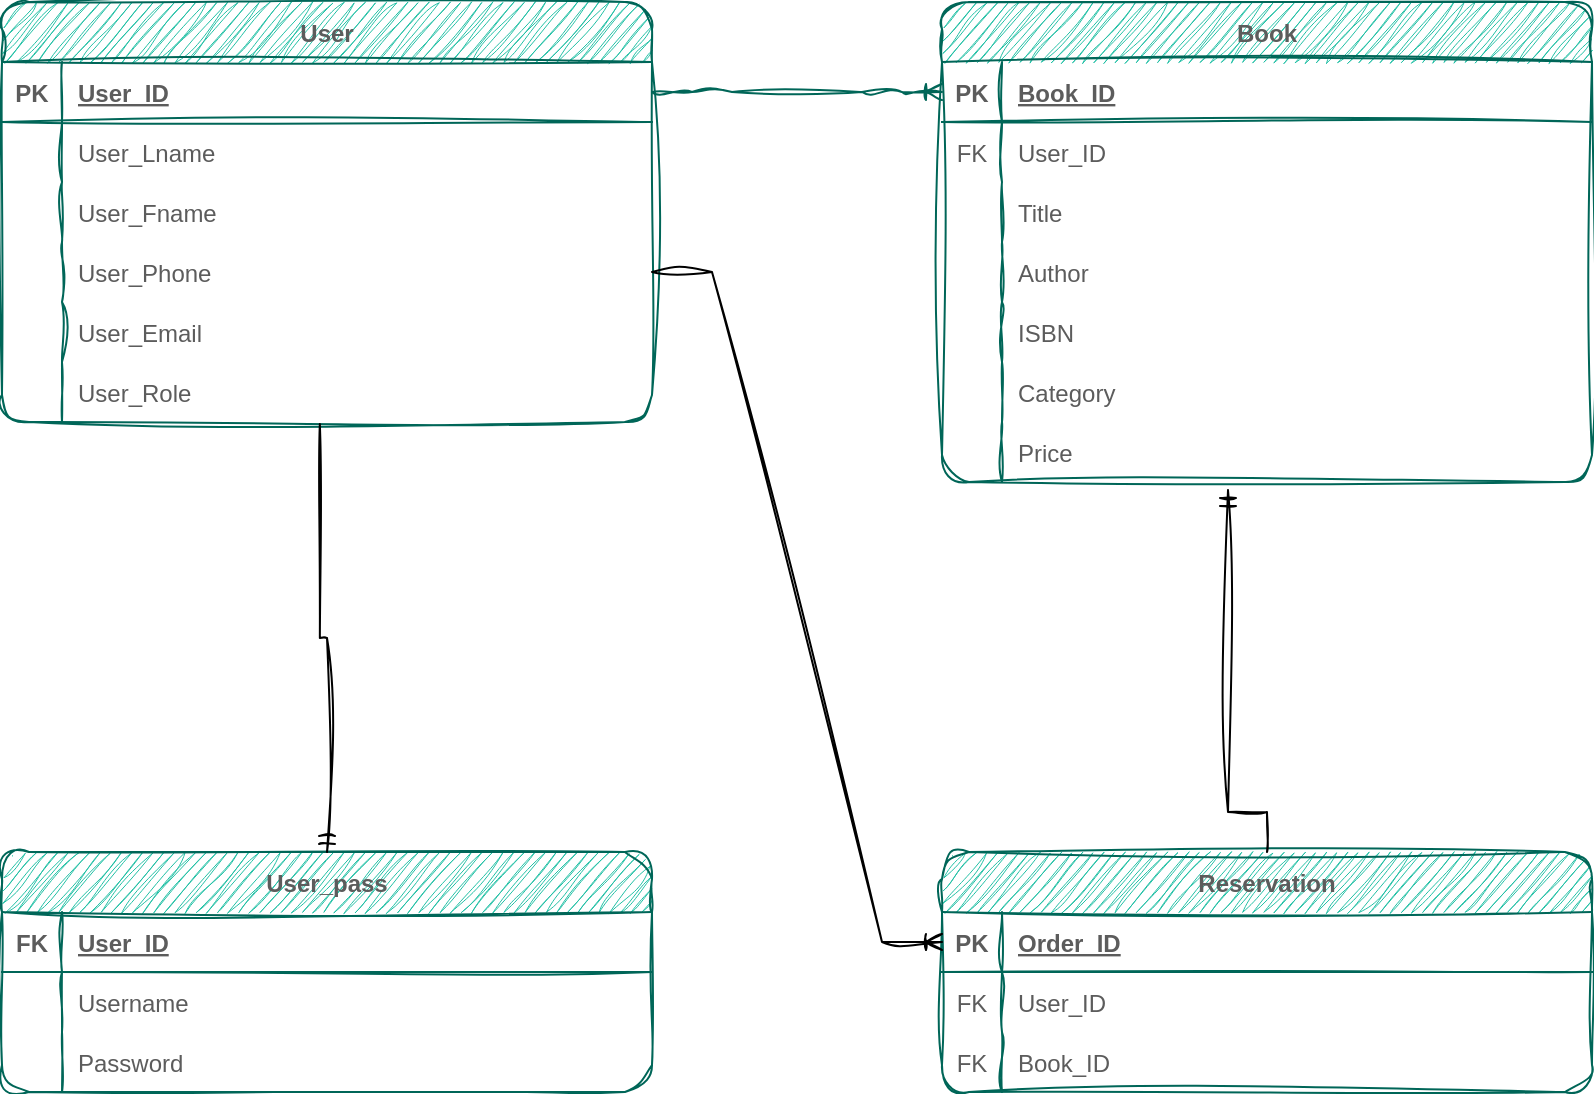 <mxfile version="21.5.0" type="device">
  <diagram id="R2lEEEUBdFMjLlhIrx00" name="Page-1">
    <mxGraphModel dx="1687" dy="984" grid="1" gridSize="10" guides="1" tooltips="1" connect="1" arrows="1" fold="1" page="1" pageScale="1" pageWidth="850" pageHeight="1100" math="0" shadow="0" extFonts="Permanent Marker^https://fonts.googleapis.com/css?family=Permanent+Marker">
      <root>
        <mxCell id="0" />
        <mxCell id="1" parent="0" />
        <mxCell id="C-vyLk0tnHw3VtMMgP7b-23" value="User" style="shape=table;startSize=30;container=1;collapsible=1;childLayout=tableLayout;fixedRows=1;rowLines=0;fontStyle=1;align=center;resizeLast=1;rounded=1;sketch=1;curveFitting=1;jiggle=2;labelBackgroundColor=none;fillColor=#21C0A5;strokeColor=#006658;fontColor=#5C5C5C;" parent="1" vertex="1">
          <mxGeometry x="28" y="278" width="325" height="210" as="geometry" />
        </mxCell>
        <mxCell id="C-vyLk0tnHw3VtMMgP7b-24" value="" style="shape=partialRectangle;collapsible=0;dropTarget=0;pointerEvents=0;fillColor=none;points=[[0,0.5],[1,0.5]];portConstraint=eastwest;top=0;left=0;right=0;bottom=1;rounded=1;sketch=1;curveFitting=1;jiggle=2;labelBackgroundColor=none;strokeColor=#006658;fontColor=#5C5C5C;" parent="C-vyLk0tnHw3VtMMgP7b-23" vertex="1">
          <mxGeometry y="30" width="325" height="30" as="geometry" />
        </mxCell>
        <mxCell id="C-vyLk0tnHw3VtMMgP7b-25" value="PK" style="shape=partialRectangle;overflow=hidden;connectable=0;fillColor=none;top=0;left=0;bottom=0;right=0;fontStyle=1;rounded=1;sketch=1;curveFitting=1;jiggle=2;labelBackgroundColor=none;strokeColor=#006658;fontColor=#5C5C5C;" parent="C-vyLk0tnHw3VtMMgP7b-24" vertex="1">
          <mxGeometry width="30" height="30" as="geometry">
            <mxRectangle width="30" height="30" as="alternateBounds" />
          </mxGeometry>
        </mxCell>
        <mxCell id="C-vyLk0tnHw3VtMMgP7b-26" value="User_ID" style="shape=partialRectangle;overflow=hidden;connectable=0;fillColor=none;top=0;left=0;bottom=0;right=0;align=left;spacingLeft=6;fontStyle=5;rounded=1;sketch=1;curveFitting=1;jiggle=2;labelBackgroundColor=none;strokeColor=#006658;fontColor=#5C5C5C;" parent="C-vyLk0tnHw3VtMMgP7b-24" vertex="1">
          <mxGeometry x="30" width="295" height="30" as="geometry">
            <mxRectangle width="295" height="30" as="alternateBounds" />
          </mxGeometry>
        </mxCell>
        <mxCell id="C-vyLk0tnHw3VtMMgP7b-27" value="" style="shape=partialRectangle;collapsible=0;dropTarget=0;pointerEvents=0;fillColor=none;points=[[0,0.5],[1,0.5]];portConstraint=eastwest;top=0;left=0;right=0;bottom=0;rounded=1;sketch=1;curveFitting=1;jiggle=2;labelBackgroundColor=none;strokeColor=#006658;fontColor=#5C5C5C;" parent="C-vyLk0tnHw3VtMMgP7b-23" vertex="1">
          <mxGeometry y="60" width="325" height="30" as="geometry" />
        </mxCell>
        <mxCell id="C-vyLk0tnHw3VtMMgP7b-28" value="" style="shape=partialRectangle;overflow=hidden;connectable=0;fillColor=none;top=0;left=0;bottom=0;right=0;rounded=1;sketch=1;curveFitting=1;jiggle=2;labelBackgroundColor=none;strokeColor=#006658;fontColor=#5C5C5C;" parent="C-vyLk0tnHw3VtMMgP7b-27" vertex="1">
          <mxGeometry width="30" height="30" as="geometry">
            <mxRectangle width="30" height="30" as="alternateBounds" />
          </mxGeometry>
        </mxCell>
        <mxCell id="C-vyLk0tnHw3VtMMgP7b-29" value="User_Lname" style="shape=partialRectangle;overflow=hidden;connectable=0;fillColor=none;top=0;left=0;bottom=0;right=0;align=left;spacingLeft=6;rounded=1;sketch=1;curveFitting=1;jiggle=2;labelBackgroundColor=none;strokeColor=#006658;fontColor=#5C5C5C;" parent="C-vyLk0tnHw3VtMMgP7b-27" vertex="1">
          <mxGeometry x="30" width="295" height="30" as="geometry">
            <mxRectangle width="295" height="30" as="alternateBounds" />
          </mxGeometry>
        </mxCell>
        <mxCell id="quarwPtlNbOPpC1QmFfE-7" style="shape=partialRectangle;collapsible=0;dropTarget=0;pointerEvents=0;fillColor=none;points=[[0,0.5],[1,0.5]];portConstraint=eastwest;top=0;left=0;right=0;bottom=0;rounded=1;sketch=1;curveFitting=1;jiggle=2;labelBackgroundColor=none;strokeColor=#006658;fontColor=#5C5C5C;" parent="C-vyLk0tnHw3VtMMgP7b-23" vertex="1">
          <mxGeometry y="90" width="325" height="30" as="geometry" />
        </mxCell>
        <mxCell id="quarwPtlNbOPpC1QmFfE-8" style="shape=partialRectangle;overflow=hidden;connectable=0;fillColor=none;top=0;left=0;bottom=0;right=0;rounded=1;sketch=1;curveFitting=1;jiggle=2;labelBackgroundColor=none;strokeColor=#006658;fontColor=#5C5C5C;" parent="quarwPtlNbOPpC1QmFfE-7" vertex="1">
          <mxGeometry width="30" height="30" as="geometry">
            <mxRectangle width="30" height="30" as="alternateBounds" />
          </mxGeometry>
        </mxCell>
        <mxCell id="quarwPtlNbOPpC1QmFfE-9" value="User_Fname" style="shape=partialRectangle;overflow=hidden;connectable=0;fillColor=none;top=0;left=0;bottom=0;right=0;align=left;spacingLeft=6;rounded=1;sketch=1;curveFitting=1;jiggle=2;labelBackgroundColor=none;strokeColor=#006658;fontColor=#5C5C5C;" parent="quarwPtlNbOPpC1QmFfE-7" vertex="1">
          <mxGeometry x="30" width="295" height="30" as="geometry">
            <mxRectangle width="295" height="30" as="alternateBounds" />
          </mxGeometry>
        </mxCell>
        <mxCell id="quarwPtlNbOPpC1QmFfE-13" style="shape=partialRectangle;collapsible=0;dropTarget=0;pointerEvents=0;fillColor=none;points=[[0,0.5],[1,0.5]];portConstraint=eastwest;top=0;left=0;right=0;bottom=0;rounded=1;sketch=1;curveFitting=1;jiggle=2;labelBackgroundColor=none;strokeColor=#006658;fontColor=#5C5C5C;" parent="C-vyLk0tnHw3VtMMgP7b-23" vertex="1">
          <mxGeometry y="120" width="325" height="30" as="geometry" />
        </mxCell>
        <mxCell id="quarwPtlNbOPpC1QmFfE-14" style="shape=partialRectangle;overflow=hidden;connectable=0;fillColor=none;top=0;left=0;bottom=0;right=0;rounded=1;sketch=1;curveFitting=1;jiggle=2;labelBackgroundColor=none;strokeColor=#006658;fontColor=#5C5C5C;" parent="quarwPtlNbOPpC1QmFfE-13" vertex="1">
          <mxGeometry width="30" height="30" as="geometry">
            <mxRectangle width="30" height="30" as="alternateBounds" />
          </mxGeometry>
        </mxCell>
        <mxCell id="quarwPtlNbOPpC1QmFfE-15" value="User_Phone" style="shape=partialRectangle;overflow=hidden;connectable=0;fillColor=none;top=0;left=0;bottom=0;right=0;align=left;spacingLeft=6;rounded=1;sketch=1;curveFitting=1;jiggle=2;labelBackgroundColor=none;strokeColor=#006658;fontColor=#5C5C5C;" parent="quarwPtlNbOPpC1QmFfE-13" vertex="1">
          <mxGeometry x="30" width="295" height="30" as="geometry">
            <mxRectangle width="295" height="30" as="alternateBounds" />
          </mxGeometry>
        </mxCell>
        <mxCell id="quarwPtlNbOPpC1QmFfE-10" style="shape=partialRectangle;collapsible=0;dropTarget=0;pointerEvents=0;fillColor=none;points=[[0,0.5],[1,0.5]];portConstraint=eastwest;top=0;left=0;right=0;bottom=0;rounded=1;sketch=1;curveFitting=1;jiggle=2;labelBackgroundColor=none;strokeColor=#006658;fontColor=#5C5C5C;" parent="C-vyLk0tnHw3VtMMgP7b-23" vertex="1">
          <mxGeometry y="150" width="325" height="30" as="geometry" />
        </mxCell>
        <mxCell id="quarwPtlNbOPpC1QmFfE-11" style="shape=partialRectangle;overflow=hidden;connectable=0;fillColor=none;top=0;left=0;bottom=0;right=0;rounded=1;sketch=1;curveFitting=1;jiggle=2;labelBackgroundColor=none;strokeColor=#006658;fontColor=#5C5C5C;" parent="quarwPtlNbOPpC1QmFfE-10" vertex="1">
          <mxGeometry width="30" height="30" as="geometry">
            <mxRectangle width="30" height="30" as="alternateBounds" />
          </mxGeometry>
        </mxCell>
        <mxCell id="quarwPtlNbOPpC1QmFfE-12" value="User_Email" style="shape=partialRectangle;overflow=hidden;connectable=0;fillColor=none;top=0;left=0;bottom=0;right=0;align=left;spacingLeft=6;rounded=1;sketch=1;curveFitting=1;jiggle=2;labelBackgroundColor=none;strokeColor=#006658;fontColor=#5C5C5C;" parent="quarwPtlNbOPpC1QmFfE-10" vertex="1">
          <mxGeometry x="30" width="295" height="30" as="geometry">
            <mxRectangle width="295" height="30" as="alternateBounds" />
          </mxGeometry>
        </mxCell>
        <mxCell id="quarwPtlNbOPpC1QmFfE-60" style="shape=partialRectangle;collapsible=0;dropTarget=0;pointerEvents=0;fillColor=none;points=[[0,0.5],[1,0.5]];portConstraint=eastwest;top=0;left=0;right=0;bottom=0;rounded=1;sketch=1;curveFitting=1;jiggle=2;labelBackgroundColor=none;strokeColor=#006658;fontColor=#5C5C5C;" parent="C-vyLk0tnHw3VtMMgP7b-23" vertex="1">
          <mxGeometry y="180" width="325" height="30" as="geometry" />
        </mxCell>
        <mxCell id="quarwPtlNbOPpC1QmFfE-61" style="shape=partialRectangle;overflow=hidden;connectable=0;fillColor=none;top=0;left=0;bottom=0;right=0;rounded=1;sketch=1;curveFitting=1;jiggle=2;labelBackgroundColor=none;strokeColor=#006658;fontColor=#5C5C5C;" parent="quarwPtlNbOPpC1QmFfE-60" vertex="1">
          <mxGeometry width="30" height="30" as="geometry">
            <mxRectangle width="30" height="30" as="alternateBounds" />
          </mxGeometry>
        </mxCell>
        <mxCell id="quarwPtlNbOPpC1QmFfE-62" value="User_Role" style="shape=partialRectangle;overflow=hidden;connectable=0;fillColor=none;top=0;left=0;bottom=0;right=0;align=left;spacingLeft=6;rounded=1;sketch=1;curveFitting=1;jiggle=2;labelBackgroundColor=none;strokeColor=#006658;fontColor=#5C5C5C;" parent="quarwPtlNbOPpC1QmFfE-60" vertex="1">
          <mxGeometry x="30" width="295" height="30" as="geometry">
            <mxRectangle width="295" height="30" as="alternateBounds" />
          </mxGeometry>
        </mxCell>
        <mxCell id="quarwPtlNbOPpC1QmFfE-63" value="Book" style="shape=table;startSize=30;container=1;collapsible=1;childLayout=tableLayout;fixedRows=1;rowLines=0;fontStyle=1;align=center;resizeLast=1;rounded=1;sketch=1;curveFitting=1;jiggle=2;labelBackgroundColor=none;fillColor=#21C0A5;strokeColor=#006658;fontColor=#5C5C5C;" parent="1" vertex="1">
          <mxGeometry x="498" y="278" width="325" height="240" as="geometry" />
        </mxCell>
        <mxCell id="quarwPtlNbOPpC1QmFfE-64" value="" style="shape=partialRectangle;collapsible=0;dropTarget=0;pointerEvents=0;fillColor=none;points=[[0,0.5],[1,0.5]];portConstraint=eastwest;top=0;left=0;right=0;bottom=1;rounded=1;sketch=1;curveFitting=1;jiggle=2;labelBackgroundColor=none;strokeColor=#006658;fontColor=#5C5C5C;" parent="quarwPtlNbOPpC1QmFfE-63" vertex="1">
          <mxGeometry y="30" width="325" height="30" as="geometry" />
        </mxCell>
        <mxCell id="quarwPtlNbOPpC1QmFfE-65" value="PK" style="shape=partialRectangle;overflow=hidden;connectable=0;fillColor=none;top=0;left=0;bottom=0;right=0;fontStyle=1;rounded=1;sketch=1;curveFitting=1;jiggle=2;labelBackgroundColor=none;strokeColor=#006658;fontColor=#5C5C5C;" parent="quarwPtlNbOPpC1QmFfE-64" vertex="1">
          <mxGeometry width="30" height="30" as="geometry">
            <mxRectangle width="30" height="30" as="alternateBounds" />
          </mxGeometry>
        </mxCell>
        <mxCell id="quarwPtlNbOPpC1QmFfE-66" value="Book_ID" style="shape=partialRectangle;overflow=hidden;connectable=0;fillColor=none;top=0;left=0;bottom=0;right=0;align=left;spacingLeft=6;fontStyle=5;rounded=1;sketch=1;curveFitting=1;jiggle=2;labelBackgroundColor=none;strokeColor=#006658;fontColor=#5C5C5C;" parent="quarwPtlNbOPpC1QmFfE-64" vertex="1">
          <mxGeometry x="30" width="295" height="30" as="geometry">
            <mxRectangle width="295" height="30" as="alternateBounds" />
          </mxGeometry>
        </mxCell>
        <mxCell id="quarwPtlNbOPpC1QmFfE-92" style="shape=partialRectangle;collapsible=0;dropTarget=0;pointerEvents=0;fillColor=none;points=[[0,0.5],[1,0.5]];portConstraint=eastwest;top=0;left=0;right=0;bottom=0;rounded=1;sketch=1;curveFitting=1;jiggle=2;labelBackgroundColor=none;strokeColor=#006658;fontColor=#5C5C5C;" parent="quarwPtlNbOPpC1QmFfE-63" vertex="1">
          <mxGeometry y="60" width="325" height="30" as="geometry" />
        </mxCell>
        <mxCell id="quarwPtlNbOPpC1QmFfE-93" value="FK" style="shape=partialRectangle;overflow=hidden;connectable=0;fillColor=none;top=0;left=0;bottom=0;right=0;rounded=1;sketch=1;curveFitting=1;jiggle=2;labelBackgroundColor=none;strokeColor=#006658;fontColor=#5C5C5C;" parent="quarwPtlNbOPpC1QmFfE-92" vertex="1">
          <mxGeometry width="30" height="30" as="geometry">
            <mxRectangle width="30" height="30" as="alternateBounds" />
          </mxGeometry>
        </mxCell>
        <mxCell id="quarwPtlNbOPpC1QmFfE-94" value="User_ID" style="shape=partialRectangle;overflow=hidden;connectable=0;fillColor=none;top=0;left=0;bottom=0;right=0;align=left;spacingLeft=6;rounded=1;sketch=1;curveFitting=1;jiggle=2;labelBackgroundColor=none;strokeColor=#006658;fontColor=#5C5C5C;" parent="quarwPtlNbOPpC1QmFfE-92" vertex="1">
          <mxGeometry x="30" width="295" height="30" as="geometry">
            <mxRectangle width="295" height="30" as="alternateBounds" />
          </mxGeometry>
        </mxCell>
        <mxCell id="quarwPtlNbOPpC1QmFfE-67" value="" style="shape=partialRectangle;collapsible=0;dropTarget=0;pointerEvents=0;fillColor=none;points=[[0,0.5],[1,0.5]];portConstraint=eastwest;top=0;left=0;right=0;bottom=0;rounded=1;sketch=1;curveFitting=1;jiggle=2;labelBackgroundColor=none;strokeColor=#006658;fontColor=#5C5C5C;" parent="quarwPtlNbOPpC1QmFfE-63" vertex="1">
          <mxGeometry y="90" width="325" height="30" as="geometry" />
        </mxCell>
        <mxCell id="quarwPtlNbOPpC1QmFfE-68" value="" style="shape=partialRectangle;overflow=hidden;connectable=0;fillColor=none;top=0;left=0;bottom=0;right=0;rounded=1;sketch=1;curveFitting=1;jiggle=2;labelBackgroundColor=none;strokeColor=#006658;fontColor=#5C5C5C;" parent="quarwPtlNbOPpC1QmFfE-67" vertex="1">
          <mxGeometry width="30" height="30" as="geometry">
            <mxRectangle width="30" height="30" as="alternateBounds" />
          </mxGeometry>
        </mxCell>
        <mxCell id="quarwPtlNbOPpC1QmFfE-69" value="Title" style="shape=partialRectangle;overflow=hidden;connectable=0;fillColor=none;top=0;left=0;bottom=0;right=0;align=left;spacingLeft=6;rounded=1;sketch=1;curveFitting=1;jiggle=2;labelBackgroundColor=none;strokeColor=#006658;fontColor=#5C5C5C;" parent="quarwPtlNbOPpC1QmFfE-67" vertex="1">
          <mxGeometry x="30" width="295" height="30" as="geometry">
            <mxRectangle width="295" height="30" as="alternateBounds" />
          </mxGeometry>
        </mxCell>
        <mxCell id="quarwPtlNbOPpC1QmFfE-70" style="shape=partialRectangle;collapsible=0;dropTarget=0;pointerEvents=0;fillColor=none;points=[[0,0.5],[1,0.5]];portConstraint=eastwest;top=0;left=0;right=0;bottom=0;rounded=1;sketch=1;curveFitting=1;jiggle=2;labelBackgroundColor=none;strokeColor=#006658;fontColor=#5C5C5C;" parent="quarwPtlNbOPpC1QmFfE-63" vertex="1">
          <mxGeometry y="120" width="325" height="30" as="geometry" />
        </mxCell>
        <mxCell id="quarwPtlNbOPpC1QmFfE-71" style="shape=partialRectangle;overflow=hidden;connectable=0;fillColor=none;top=0;left=0;bottom=0;right=0;rounded=1;sketch=1;curveFitting=1;jiggle=2;labelBackgroundColor=none;strokeColor=#006658;fontColor=#5C5C5C;" parent="quarwPtlNbOPpC1QmFfE-70" vertex="1">
          <mxGeometry width="30" height="30" as="geometry">
            <mxRectangle width="30" height="30" as="alternateBounds" />
          </mxGeometry>
        </mxCell>
        <mxCell id="quarwPtlNbOPpC1QmFfE-72" value="Author" style="shape=partialRectangle;overflow=hidden;connectable=0;fillColor=none;top=0;left=0;bottom=0;right=0;align=left;spacingLeft=6;rounded=1;sketch=1;curveFitting=1;jiggle=2;labelBackgroundColor=none;strokeColor=#006658;fontColor=#5C5C5C;" parent="quarwPtlNbOPpC1QmFfE-70" vertex="1">
          <mxGeometry x="30" width="295" height="30" as="geometry">
            <mxRectangle width="295" height="30" as="alternateBounds" />
          </mxGeometry>
        </mxCell>
        <mxCell id="quarwPtlNbOPpC1QmFfE-73" style="shape=partialRectangle;collapsible=0;dropTarget=0;pointerEvents=0;fillColor=none;points=[[0,0.5],[1,0.5]];portConstraint=eastwest;top=0;left=0;right=0;bottom=0;rounded=1;sketch=1;curveFitting=1;jiggle=2;labelBackgroundColor=none;strokeColor=#006658;fontColor=#5C5C5C;" parent="quarwPtlNbOPpC1QmFfE-63" vertex="1">
          <mxGeometry y="150" width="325" height="30" as="geometry" />
        </mxCell>
        <mxCell id="quarwPtlNbOPpC1QmFfE-74" style="shape=partialRectangle;overflow=hidden;connectable=0;fillColor=none;top=0;left=0;bottom=0;right=0;rounded=1;sketch=1;curveFitting=1;jiggle=2;labelBackgroundColor=none;strokeColor=#006658;fontColor=#5C5C5C;" parent="quarwPtlNbOPpC1QmFfE-73" vertex="1">
          <mxGeometry width="30" height="30" as="geometry">
            <mxRectangle width="30" height="30" as="alternateBounds" />
          </mxGeometry>
        </mxCell>
        <mxCell id="quarwPtlNbOPpC1QmFfE-75" value="ISBN" style="shape=partialRectangle;overflow=hidden;connectable=0;fillColor=none;top=0;left=0;bottom=0;right=0;align=left;spacingLeft=6;rounded=1;sketch=1;curveFitting=1;jiggle=2;labelBackgroundColor=none;strokeColor=#006658;fontColor=#5C5C5C;" parent="quarwPtlNbOPpC1QmFfE-73" vertex="1">
          <mxGeometry x="30" width="295" height="30" as="geometry">
            <mxRectangle width="295" height="30" as="alternateBounds" />
          </mxGeometry>
        </mxCell>
        <mxCell id="quarwPtlNbOPpC1QmFfE-76" style="shape=partialRectangle;collapsible=0;dropTarget=0;pointerEvents=0;fillColor=none;points=[[0,0.5],[1,0.5]];portConstraint=eastwest;top=0;left=0;right=0;bottom=0;rounded=1;sketch=1;curveFitting=1;jiggle=2;labelBackgroundColor=none;strokeColor=#006658;fontColor=#5C5C5C;" parent="quarwPtlNbOPpC1QmFfE-63" vertex="1">
          <mxGeometry y="180" width="325" height="30" as="geometry" />
        </mxCell>
        <mxCell id="quarwPtlNbOPpC1QmFfE-77" style="shape=partialRectangle;overflow=hidden;connectable=0;fillColor=none;top=0;left=0;bottom=0;right=0;rounded=1;sketch=1;curveFitting=1;jiggle=2;labelBackgroundColor=none;strokeColor=#006658;fontColor=#5C5C5C;" parent="quarwPtlNbOPpC1QmFfE-76" vertex="1">
          <mxGeometry width="30" height="30" as="geometry">
            <mxRectangle width="30" height="30" as="alternateBounds" />
          </mxGeometry>
        </mxCell>
        <mxCell id="quarwPtlNbOPpC1QmFfE-78" value="Category" style="shape=partialRectangle;overflow=hidden;connectable=0;fillColor=none;top=0;left=0;bottom=0;right=0;align=left;spacingLeft=6;rounded=1;sketch=1;curveFitting=1;jiggle=2;labelBackgroundColor=none;strokeColor=#006658;fontColor=#5C5C5C;" parent="quarwPtlNbOPpC1QmFfE-76" vertex="1">
          <mxGeometry x="30" width="295" height="30" as="geometry">
            <mxRectangle width="295" height="30" as="alternateBounds" />
          </mxGeometry>
        </mxCell>
        <mxCell id="quarwPtlNbOPpC1QmFfE-79" style="shape=partialRectangle;collapsible=0;dropTarget=0;pointerEvents=0;fillColor=none;points=[[0,0.5],[1,0.5]];portConstraint=eastwest;top=0;left=0;right=0;bottom=0;rounded=1;sketch=1;curveFitting=1;jiggle=2;labelBackgroundColor=none;strokeColor=#006658;fontColor=#5C5C5C;" parent="quarwPtlNbOPpC1QmFfE-63" vertex="1">
          <mxGeometry y="210" width="325" height="30" as="geometry" />
        </mxCell>
        <mxCell id="quarwPtlNbOPpC1QmFfE-80" style="shape=partialRectangle;overflow=hidden;connectable=0;fillColor=none;top=0;left=0;bottom=0;right=0;rounded=1;sketch=1;curveFitting=1;jiggle=2;labelBackgroundColor=none;strokeColor=#006658;fontColor=#5C5C5C;" parent="quarwPtlNbOPpC1QmFfE-79" vertex="1">
          <mxGeometry width="30" height="30" as="geometry">
            <mxRectangle width="30" height="30" as="alternateBounds" />
          </mxGeometry>
        </mxCell>
        <mxCell id="quarwPtlNbOPpC1QmFfE-81" value="Price" style="shape=partialRectangle;overflow=hidden;connectable=0;fillColor=none;top=0;left=0;bottom=0;right=0;align=left;spacingLeft=6;rounded=1;sketch=1;curveFitting=1;jiggle=2;labelBackgroundColor=none;strokeColor=#006658;fontColor=#5C5C5C;" parent="quarwPtlNbOPpC1QmFfE-79" vertex="1">
          <mxGeometry x="30" width="295" height="30" as="geometry">
            <mxRectangle width="295" height="30" as="alternateBounds" />
          </mxGeometry>
        </mxCell>
        <mxCell id="quarwPtlNbOPpC1QmFfE-88" value="" style="edgeStyle=entityRelationEdgeStyle;fontSize=12;html=1;endArrow=ERoneToMany;rounded=1;exitX=1;exitY=0.5;exitDx=0;exitDy=0;entryX=0;entryY=0.5;entryDx=0;entryDy=0;sketch=1;curveFitting=1;jiggle=2;labelBackgroundColor=none;strokeColor=#006658;fontColor=default;" parent="1" source="C-vyLk0tnHw3VtMMgP7b-24" target="quarwPtlNbOPpC1QmFfE-64" edge="1">
          <mxGeometry width="100" height="100" relative="1" as="geometry">
            <mxPoint x="353" y="443" as="sourcePoint" />
            <mxPoint x="453" y="343" as="targetPoint" />
          </mxGeometry>
        </mxCell>
        <mxCell id="iKhmTESli3x6dMQi_dNY-1" value="Reservation" style="shape=table;startSize=30;container=1;collapsible=1;childLayout=tableLayout;fixedRows=1;rowLines=0;fontStyle=1;align=center;resizeLast=1;rounded=1;sketch=1;curveFitting=1;jiggle=2;labelBackgroundColor=none;fillColor=#21C0A5;strokeColor=#006658;fontColor=#5C5C5C;" parent="1" vertex="1">
          <mxGeometry x="498" y="703" width="325" height="120" as="geometry" />
        </mxCell>
        <mxCell id="iKhmTESli3x6dMQi_dNY-2" value="" style="shape=partialRectangle;collapsible=0;dropTarget=0;pointerEvents=0;fillColor=none;points=[[0,0.5],[1,0.5]];portConstraint=eastwest;top=0;left=0;right=0;bottom=1;rounded=1;sketch=1;curveFitting=1;jiggle=2;labelBackgroundColor=none;strokeColor=#006658;fontColor=#5C5C5C;" parent="iKhmTESli3x6dMQi_dNY-1" vertex="1">
          <mxGeometry y="30" width="325" height="30" as="geometry" />
        </mxCell>
        <mxCell id="iKhmTESli3x6dMQi_dNY-3" value="PK" style="shape=partialRectangle;overflow=hidden;connectable=0;fillColor=none;top=0;left=0;bottom=0;right=0;fontStyle=1;rounded=1;sketch=1;curveFitting=1;jiggle=2;labelBackgroundColor=none;strokeColor=#006658;fontColor=#5C5C5C;" parent="iKhmTESli3x6dMQi_dNY-2" vertex="1">
          <mxGeometry width="30" height="30" as="geometry">
            <mxRectangle width="30" height="30" as="alternateBounds" />
          </mxGeometry>
        </mxCell>
        <mxCell id="iKhmTESli3x6dMQi_dNY-4" value="Order_ID" style="shape=partialRectangle;overflow=hidden;connectable=0;fillColor=none;top=0;left=0;bottom=0;right=0;align=left;spacingLeft=6;fontStyle=5;rounded=1;sketch=1;curveFitting=1;jiggle=2;labelBackgroundColor=none;strokeColor=#006658;fontColor=#5C5C5C;" parent="iKhmTESli3x6dMQi_dNY-2" vertex="1">
          <mxGeometry x="30" width="295" height="30" as="geometry">
            <mxRectangle width="295" height="30" as="alternateBounds" />
          </mxGeometry>
        </mxCell>
        <mxCell id="iKhmTESli3x6dMQi_dNY-5" style="shape=partialRectangle;collapsible=0;dropTarget=0;pointerEvents=0;fillColor=none;points=[[0,0.5],[1,0.5]];portConstraint=eastwest;top=0;left=0;right=0;bottom=0;rounded=1;sketch=1;curveFitting=1;jiggle=2;labelBackgroundColor=none;strokeColor=#006658;fontColor=#5C5C5C;" parent="iKhmTESli3x6dMQi_dNY-1" vertex="1">
          <mxGeometry y="60" width="325" height="30" as="geometry" />
        </mxCell>
        <mxCell id="iKhmTESli3x6dMQi_dNY-6" value="FK" style="shape=partialRectangle;overflow=hidden;connectable=0;fillColor=none;top=0;left=0;bottom=0;right=0;rounded=1;sketch=1;curveFitting=1;jiggle=2;labelBackgroundColor=none;strokeColor=#006658;fontColor=#5C5C5C;" parent="iKhmTESli3x6dMQi_dNY-5" vertex="1">
          <mxGeometry width="30" height="30" as="geometry">
            <mxRectangle width="30" height="30" as="alternateBounds" />
          </mxGeometry>
        </mxCell>
        <mxCell id="iKhmTESli3x6dMQi_dNY-7" value="User_ID" style="shape=partialRectangle;overflow=hidden;connectable=0;fillColor=none;top=0;left=0;bottom=0;right=0;align=left;spacingLeft=6;rounded=1;sketch=1;curveFitting=1;jiggle=2;labelBackgroundColor=none;strokeColor=#006658;fontColor=#5C5C5C;" parent="iKhmTESli3x6dMQi_dNY-5" vertex="1">
          <mxGeometry x="30" width="295" height="30" as="geometry">
            <mxRectangle width="295" height="30" as="alternateBounds" />
          </mxGeometry>
        </mxCell>
        <mxCell id="iKhmTESli3x6dMQi_dNY-23" style="shape=partialRectangle;collapsible=0;dropTarget=0;pointerEvents=0;fillColor=none;points=[[0,0.5],[1,0.5]];portConstraint=eastwest;top=0;left=0;right=0;bottom=0;rounded=1;sketch=1;curveFitting=1;jiggle=2;labelBackgroundColor=none;strokeColor=#006658;fontColor=#5C5C5C;" parent="iKhmTESli3x6dMQi_dNY-1" vertex="1">
          <mxGeometry y="90" width="325" height="30" as="geometry" />
        </mxCell>
        <mxCell id="iKhmTESli3x6dMQi_dNY-24" value="FK" style="shape=partialRectangle;overflow=hidden;connectable=0;fillColor=none;top=0;left=0;bottom=0;right=0;rounded=1;sketch=1;curveFitting=1;jiggle=2;labelBackgroundColor=none;strokeColor=#006658;fontColor=#5C5C5C;" parent="iKhmTESli3x6dMQi_dNY-23" vertex="1">
          <mxGeometry width="30" height="30" as="geometry">
            <mxRectangle width="30" height="30" as="alternateBounds" />
          </mxGeometry>
        </mxCell>
        <mxCell id="iKhmTESli3x6dMQi_dNY-25" value="Book_ID" style="shape=partialRectangle;overflow=hidden;connectable=0;fillColor=none;top=0;left=0;bottom=0;right=0;align=left;spacingLeft=6;rounded=1;sketch=1;curveFitting=1;jiggle=2;labelBackgroundColor=none;strokeColor=#006658;fontColor=#5C5C5C;" parent="iKhmTESli3x6dMQi_dNY-23" vertex="1">
          <mxGeometry x="30" width="295" height="30" as="geometry">
            <mxRectangle width="295" height="30" as="alternateBounds" />
          </mxGeometry>
        </mxCell>
        <mxCell id="iKhmTESli3x6dMQi_dNY-27" value="" style="edgeStyle=entityRelationEdgeStyle;fontSize=12;html=1;endArrow=ERoneToMany;rounded=0;sketch=1;hachureGap=4;jiggle=2;curveFitting=1;fontFamily=Architects Daughter;fontSource=https%3A%2F%2Ffonts.googleapis.com%2Fcss%3Ffamily%3DArchitects%2BDaughter;exitX=1;exitY=0.5;exitDx=0;exitDy=0;entryX=0;entryY=0.5;entryDx=0;entryDy=0;" parent="1" source="quarwPtlNbOPpC1QmFfE-13" target="iKhmTESli3x6dMQi_dNY-2" edge="1">
          <mxGeometry width="100" height="100" relative="1" as="geometry">
            <mxPoint x="365" y="613" as="sourcePoint" />
            <mxPoint x="485" y="713" as="targetPoint" />
            <Array as="points">
              <mxPoint x="485" y="643" />
              <mxPoint x="485" y="583" />
            </Array>
          </mxGeometry>
        </mxCell>
        <mxCell id="iKhmTESli3x6dMQi_dNY-28" value="" style="edgeStyle=orthogonalEdgeStyle;fontSize=12;html=1;endArrow=ERmandOne;rounded=0;sketch=1;hachureGap=4;jiggle=2;curveFitting=1;fontFamily=Architects Daughter;fontSource=https%3A%2F%2Ffonts.googleapis.com%2Fcss%3Ffamily%3DArchitects%2BDaughter;entryX=0.44;entryY=1.133;entryDx=0;entryDy=0;entryPerimeter=0;exitX=0.5;exitY=0;exitDx=0;exitDy=0;" parent="1" source="iKhmTESli3x6dMQi_dNY-1" target="quarwPtlNbOPpC1QmFfE-79" edge="1">
          <mxGeometry width="100" height="100" relative="1" as="geometry">
            <mxPoint x="660" y="683" as="sourcePoint" />
            <mxPoint x="640" y="533" as="targetPoint" />
            <Array as="points">
              <mxPoint x="661" y="683" />
              <mxPoint x="641" y="683" />
            </Array>
          </mxGeometry>
        </mxCell>
        <mxCell id="Y-BIqsVs0ZlcKANz5Bk7-1" value="User_pass" style="shape=table;startSize=30;container=1;collapsible=1;childLayout=tableLayout;fixedRows=1;rowLines=0;fontStyle=1;align=center;resizeLast=1;rounded=1;sketch=1;curveFitting=1;jiggle=2;labelBackgroundColor=none;fillColor=#21C0A5;strokeColor=#006658;fontColor=#5C5C5C;" vertex="1" parent="1">
          <mxGeometry x="28" y="703" width="325" height="120" as="geometry" />
        </mxCell>
        <mxCell id="Y-BIqsVs0ZlcKANz5Bk7-2" value="" style="shape=partialRectangle;collapsible=0;dropTarget=0;pointerEvents=0;fillColor=none;points=[[0,0.5],[1,0.5]];portConstraint=eastwest;top=0;left=0;right=0;bottom=1;rounded=1;sketch=1;curveFitting=1;jiggle=2;labelBackgroundColor=none;strokeColor=#006658;fontColor=#5C5C5C;" vertex="1" parent="Y-BIqsVs0ZlcKANz5Bk7-1">
          <mxGeometry y="30" width="325" height="30" as="geometry" />
        </mxCell>
        <mxCell id="Y-BIqsVs0ZlcKANz5Bk7-3" value="FK" style="shape=partialRectangle;overflow=hidden;connectable=0;fillColor=none;top=0;left=0;bottom=0;right=0;fontStyle=1;rounded=1;sketch=1;curveFitting=1;jiggle=2;labelBackgroundColor=none;strokeColor=#006658;fontColor=#5C5C5C;" vertex="1" parent="Y-BIqsVs0ZlcKANz5Bk7-2">
          <mxGeometry width="30" height="30" as="geometry">
            <mxRectangle width="30" height="30" as="alternateBounds" />
          </mxGeometry>
        </mxCell>
        <mxCell id="Y-BIqsVs0ZlcKANz5Bk7-4" value="User_ID" style="shape=partialRectangle;overflow=hidden;connectable=0;fillColor=none;top=0;left=0;bottom=0;right=0;align=left;spacingLeft=6;fontStyle=5;rounded=1;sketch=1;curveFitting=1;jiggle=2;labelBackgroundColor=none;strokeColor=#006658;fontColor=#5C5C5C;" vertex="1" parent="Y-BIqsVs0ZlcKANz5Bk7-2">
          <mxGeometry x="30" width="295" height="30" as="geometry">
            <mxRectangle width="295" height="30" as="alternateBounds" />
          </mxGeometry>
        </mxCell>
        <mxCell id="Y-BIqsVs0ZlcKANz5Bk7-5" value="" style="shape=partialRectangle;collapsible=0;dropTarget=0;pointerEvents=0;fillColor=none;points=[[0,0.5],[1,0.5]];portConstraint=eastwest;top=0;left=0;right=0;bottom=0;rounded=1;sketch=1;curveFitting=1;jiggle=2;labelBackgroundColor=none;strokeColor=#006658;fontColor=#5C5C5C;" vertex="1" parent="Y-BIqsVs0ZlcKANz5Bk7-1">
          <mxGeometry y="60" width="325" height="30" as="geometry" />
        </mxCell>
        <mxCell id="Y-BIqsVs0ZlcKANz5Bk7-6" value="" style="shape=partialRectangle;overflow=hidden;connectable=0;fillColor=none;top=0;left=0;bottom=0;right=0;rounded=1;sketch=1;curveFitting=1;jiggle=2;labelBackgroundColor=none;strokeColor=#006658;fontColor=#5C5C5C;" vertex="1" parent="Y-BIqsVs0ZlcKANz5Bk7-5">
          <mxGeometry width="30" height="30" as="geometry">
            <mxRectangle width="30" height="30" as="alternateBounds" />
          </mxGeometry>
        </mxCell>
        <mxCell id="Y-BIqsVs0ZlcKANz5Bk7-7" value="Username" style="shape=partialRectangle;overflow=hidden;connectable=0;fillColor=none;top=0;left=0;bottom=0;right=0;align=left;spacingLeft=6;rounded=1;sketch=1;curveFitting=1;jiggle=2;labelBackgroundColor=none;strokeColor=#006658;fontColor=#5C5C5C;" vertex="1" parent="Y-BIqsVs0ZlcKANz5Bk7-5">
          <mxGeometry x="30" width="295" height="30" as="geometry">
            <mxRectangle width="295" height="30" as="alternateBounds" />
          </mxGeometry>
        </mxCell>
        <mxCell id="Y-BIqsVs0ZlcKANz5Bk7-8" style="shape=partialRectangle;collapsible=0;dropTarget=0;pointerEvents=0;fillColor=none;points=[[0,0.5],[1,0.5]];portConstraint=eastwest;top=0;left=0;right=0;bottom=0;rounded=1;sketch=1;curveFitting=1;jiggle=2;labelBackgroundColor=none;strokeColor=#006658;fontColor=#5C5C5C;" vertex="1" parent="Y-BIqsVs0ZlcKANz5Bk7-1">
          <mxGeometry y="90" width="325" height="30" as="geometry" />
        </mxCell>
        <mxCell id="Y-BIqsVs0ZlcKANz5Bk7-9" value="" style="shape=partialRectangle;overflow=hidden;connectable=0;fillColor=none;top=0;left=0;bottom=0;right=0;rounded=1;sketch=1;curveFitting=1;jiggle=2;labelBackgroundColor=none;strokeColor=#006658;fontColor=#5C5C5C;" vertex="1" parent="Y-BIqsVs0ZlcKANz5Bk7-8">
          <mxGeometry width="30" height="30" as="geometry">
            <mxRectangle width="30" height="30" as="alternateBounds" />
          </mxGeometry>
        </mxCell>
        <mxCell id="Y-BIqsVs0ZlcKANz5Bk7-10" value="Password" style="shape=partialRectangle;overflow=hidden;connectable=0;fillColor=none;top=0;left=0;bottom=0;right=0;align=left;spacingLeft=6;rounded=1;sketch=1;curveFitting=1;jiggle=2;labelBackgroundColor=none;strokeColor=#006658;fontColor=#5C5C5C;" vertex="1" parent="Y-BIqsVs0ZlcKANz5Bk7-8">
          <mxGeometry x="30" width="295" height="30" as="geometry">
            <mxRectangle width="295" height="30" as="alternateBounds" />
          </mxGeometry>
        </mxCell>
        <mxCell id="Y-BIqsVs0ZlcKANz5Bk7-20" value="" style="edgeStyle=elbowEdgeStyle;fontSize=12;html=1;endArrow=ERmandOne;rounded=0;sketch=1;hachureGap=4;jiggle=2;curveFitting=1;fontFamily=Architects Daughter;fontSource=https%3A%2F%2Ffonts.googleapis.com%2Fcss%3Ffamily%3DArchitects%2BDaughter;elbow=vertical;exitX=0.489;exitY=1.033;exitDx=0;exitDy=0;exitPerimeter=0;entryX=0.5;entryY=0;entryDx=0;entryDy=0;" edge="1" parent="1" source="quarwPtlNbOPpC1QmFfE-60" target="Y-BIqsVs0ZlcKANz5Bk7-1">
          <mxGeometry width="100" height="100" relative="1" as="geometry">
            <mxPoint x="150" y="553" as="sourcePoint" />
            <mxPoint x="260" y="683" as="targetPoint" />
          </mxGeometry>
        </mxCell>
      </root>
    </mxGraphModel>
  </diagram>
</mxfile>
